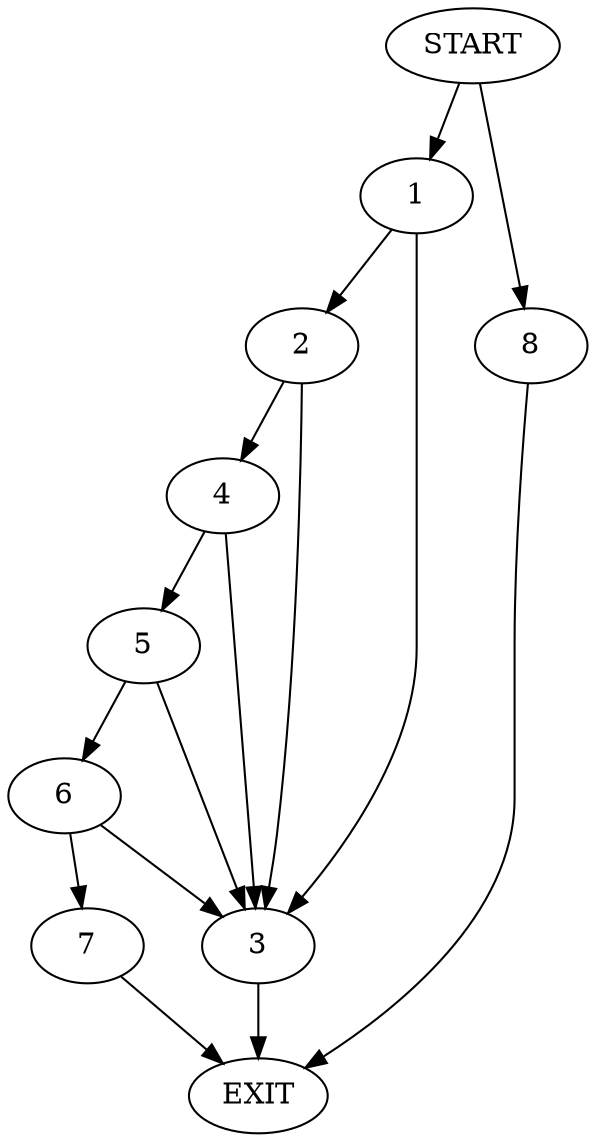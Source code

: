 digraph {
0 [label="START"]
9 [label="EXIT"]
0 -> 1
1 -> 2
1 -> 3
2 -> 4
2 -> 3
3 -> 9
4 -> 3
4 -> 5
5 -> 6
5 -> 3
6 -> 3
6 -> 7
7 -> 9
0 -> 8
8 -> 9
}
